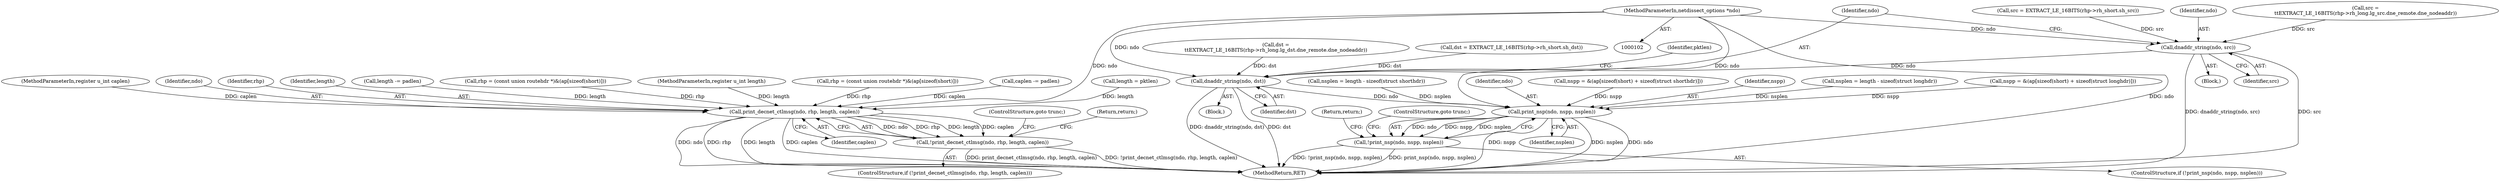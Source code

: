 digraph "0_tcpdump_c6e0531b5def26ecf912e8de6ade86cbdaed3751@pointer" {
"1000103" [label="(MethodParameterIn,netdissect_options *ndo)"];
"1000284" [label="(Call,print_decnet_ctlmsg(ndo, rhp, length, caplen))"];
"1000283" [label="(Call,!print_decnet_ctlmsg(ndo, rhp, length, caplen))"];
"1000432" [label="(Call,dnaddr_string(ndo, src))"];
"1000436" [label="(Call,dnaddr_string(ndo, dst))"];
"1000477" [label="(Call,print_nsp(ndo, nspp, nsplen))"];
"1000476" [label="(Call,!print_nsp(ndo, nspp, nsplen))"];
"1000434" [label="(Identifier,src)"];
"1000163" [label="(Call,length = pktlen)"];
"1000106" [label="(MethodParameterIn,register u_int caplen)"];
"1000431" [label="(Block,)"];
"1000435" [label="(Block,)"];
"1000289" [label="(ControlStructure,goto trunc;)"];
"1000290" [label="(Return,return;)"];
"1000346" [label="(Call,nspp = &(ap[sizeof(short) + sizeof(struct longhdr)]))"];
"1000477" [label="(Call,print_nsp(ndo, nspp, nsplen))"];
"1000437" [label="(Identifier,ndo)"];
"1000491" [label="(MethodReturn,RET)"];
"1000433" [label="(Identifier,ndo)"];
"1000406" [label="(Call,nsplen = length - sizeof(struct shorthdr))"];
"1000436" [label="(Call,dnaddr_string(ndo, dst))"];
"1000326" [label="(Call,src =\n\t\tEXTRACT_LE_16BITS(rhp->rh_long.lg_src.dne_remote.dne_nodeaddr))"];
"1000285" [label="(Identifier,ndo)"];
"1000478" [label="(Identifier,ndo)"];
"1000314" [label="(Call,dst =\n\t\tEXTRACT_LE_16BITS(rhp->rh_long.lg_dst.dne_remote.dne_nodeaddr))"];
"1000286" [label="(Identifier,rhp)"];
"1000438" [label="(Identifier,dst)"];
"1000283" [label="(Call,!print_decnet_ctlmsg(ndo, rhp, length, caplen))"];
"1000287" [label="(Identifier,length)"];
"1000282" [label="(ControlStructure,if (!print_decnet_ctlmsg(ndo, rhp, length, caplen)))"];
"1000233" [label="(Call,length -= padlen)"];
"1000476" [label="(Call,!print_nsp(ndo, nspp, nsplen))"];
"1000482" [label="(Return,return;)"];
"1000432" [label="(Call,dnaddr_string(ndo, src))"];
"1000239" [label="(Call,rhp = (const union routehdr *)&(ap[sizeof(short)]))"];
"1000284" [label="(Call,print_decnet_ctlmsg(ndo, rhp, length, caplen))"];
"1000105" [label="(MethodParameterIn,register u_int length)"];
"1000396" [label="(Call,nspp = &(ap[sizeof(short) + sizeof(struct shorthdr)]))"];
"1000288" [label="(Identifier,caplen)"];
"1000103" [label="(MethodParameterIn,netdissect_options *ndo)"];
"1000166" [label="(Call,rhp = (const union routehdr *)&(ap[sizeof(short)]))"];
"1000475" [label="(ControlStructure,if (!print_nsp(ndo, nspp, nsplen)))"];
"1000376" [label="(Call,src = EXTRACT_LE_16BITS(rhp->rh_short.sh_src))"];
"1000368" [label="(Call,dst = EXTRACT_LE_16BITS(rhp->rh_short.sh_dst))"];
"1000479" [label="(Identifier,nspp)"];
"1000439" [label="(Identifier,pktlen)"];
"1000236" [label="(Call,caplen -= padlen)"];
"1000481" [label="(ControlStructure,goto trunc;)"];
"1000480" [label="(Identifier,nsplen)"];
"1000356" [label="(Call,nsplen = length - sizeof(struct longhdr))"];
"1000103" -> "1000102"  [label="AST: "];
"1000103" -> "1000491"  [label="DDG: ndo"];
"1000103" -> "1000284"  [label="DDG: ndo"];
"1000103" -> "1000432"  [label="DDG: ndo"];
"1000103" -> "1000436"  [label="DDG: ndo"];
"1000103" -> "1000477"  [label="DDG: ndo"];
"1000284" -> "1000283"  [label="AST: "];
"1000284" -> "1000288"  [label="CFG: "];
"1000285" -> "1000284"  [label="AST: "];
"1000286" -> "1000284"  [label="AST: "];
"1000287" -> "1000284"  [label="AST: "];
"1000288" -> "1000284"  [label="AST: "];
"1000283" -> "1000284"  [label="CFG: "];
"1000284" -> "1000491"  [label="DDG: rhp"];
"1000284" -> "1000491"  [label="DDG: ndo"];
"1000284" -> "1000491"  [label="DDG: length"];
"1000284" -> "1000491"  [label="DDG: caplen"];
"1000284" -> "1000283"  [label="DDG: ndo"];
"1000284" -> "1000283"  [label="DDG: rhp"];
"1000284" -> "1000283"  [label="DDG: length"];
"1000284" -> "1000283"  [label="DDG: caplen"];
"1000239" -> "1000284"  [label="DDG: rhp"];
"1000166" -> "1000284"  [label="DDG: rhp"];
"1000163" -> "1000284"  [label="DDG: length"];
"1000233" -> "1000284"  [label="DDG: length"];
"1000105" -> "1000284"  [label="DDG: length"];
"1000236" -> "1000284"  [label="DDG: caplen"];
"1000106" -> "1000284"  [label="DDG: caplen"];
"1000283" -> "1000282"  [label="AST: "];
"1000289" -> "1000283"  [label="CFG: "];
"1000290" -> "1000283"  [label="CFG: "];
"1000283" -> "1000491"  [label="DDG: print_decnet_ctlmsg(ndo, rhp, length, caplen)"];
"1000283" -> "1000491"  [label="DDG: !print_decnet_ctlmsg(ndo, rhp, length, caplen)"];
"1000432" -> "1000431"  [label="AST: "];
"1000432" -> "1000434"  [label="CFG: "];
"1000433" -> "1000432"  [label="AST: "];
"1000434" -> "1000432"  [label="AST: "];
"1000437" -> "1000432"  [label="CFG: "];
"1000432" -> "1000491"  [label="DDG: src"];
"1000432" -> "1000491"  [label="DDG: dnaddr_string(ndo, src)"];
"1000376" -> "1000432"  [label="DDG: src"];
"1000326" -> "1000432"  [label="DDG: src"];
"1000432" -> "1000436"  [label="DDG: ndo"];
"1000436" -> "1000435"  [label="AST: "];
"1000436" -> "1000438"  [label="CFG: "];
"1000437" -> "1000436"  [label="AST: "];
"1000438" -> "1000436"  [label="AST: "];
"1000439" -> "1000436"  [label="CFG: "];
"1000436" -> "1000491"  [label="DDG: dnaddr_string(ndo, dst)"];
"1000436" -> "1000491"  [label="DDG: dst"];
"1000368" -> "1000436"  [label="DDG: dst"];
"1000314" -> "1000436"  [label="DDG: dst"];
"1000436" -> "1000477"  [label="DDG: ndo"];
"1000477" -> "1000476"  [label="AST: "];
"1000477" -> "1000480"  [label="CFG: "];
"1000478" -> "1000477"  [label="AST: "];
"1000479" -> "1000477"  [label="AST: "];
"1000480" -> "1000477"  [label="AST: "];
"1000476" -> "1000477"  [label="CFG: "];
"1000477" -> "1000491"  [label="DDG: nspp"];
"1000477" -> "1000491"  [label="DDG: nsplen"];
"1000477" -> "1000491"  [label="DDG: ndo"];
"1000477" -> "1000476"  [label="DDG: ndo"];
"1000477" -> "1000476"  [label="DDG: nspp"];
"1000477" -> "1000476"  [label="DDG: nsplen"];
"1000396" -> "1000477"  [label="DDG: nspp"];
"1000346" -> "1000477"  [label="DDG: nspp"];
"1000356" -> "1000477"  [label="DDG: nsplen"];
"1000406" -> "1000477"  [label="DDG: nsplen"];
"1000476" -> "1000475"  [label="AST: "];
"1000481" -> "1000476"  [label="CFG: "];
"1000482" -> "1000476"  [label="CFG: "];
"1000476" -> "1000491"  [label="DDG: !print_nsp(ndo, nspp, nsplen)"];
"1000476" -> "1000491"  [label="DDG: print_nsp(ndo, nspp, nsplen)"];
}
